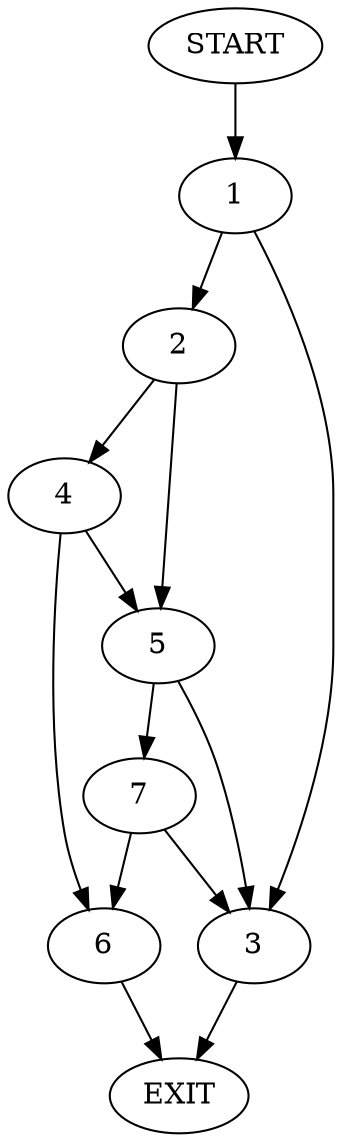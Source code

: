 digraph {
0 [label="START"]
8 [label="EXIT"]
0 -> 1
1 -> 2
1 -> 3
2 -> 4
2 -> 5
3 -> 8
4 -> 5
4 -> 6
5 -> 7
5 -> 3
6 -> 8
7 -> 6
7 -> 3
}
